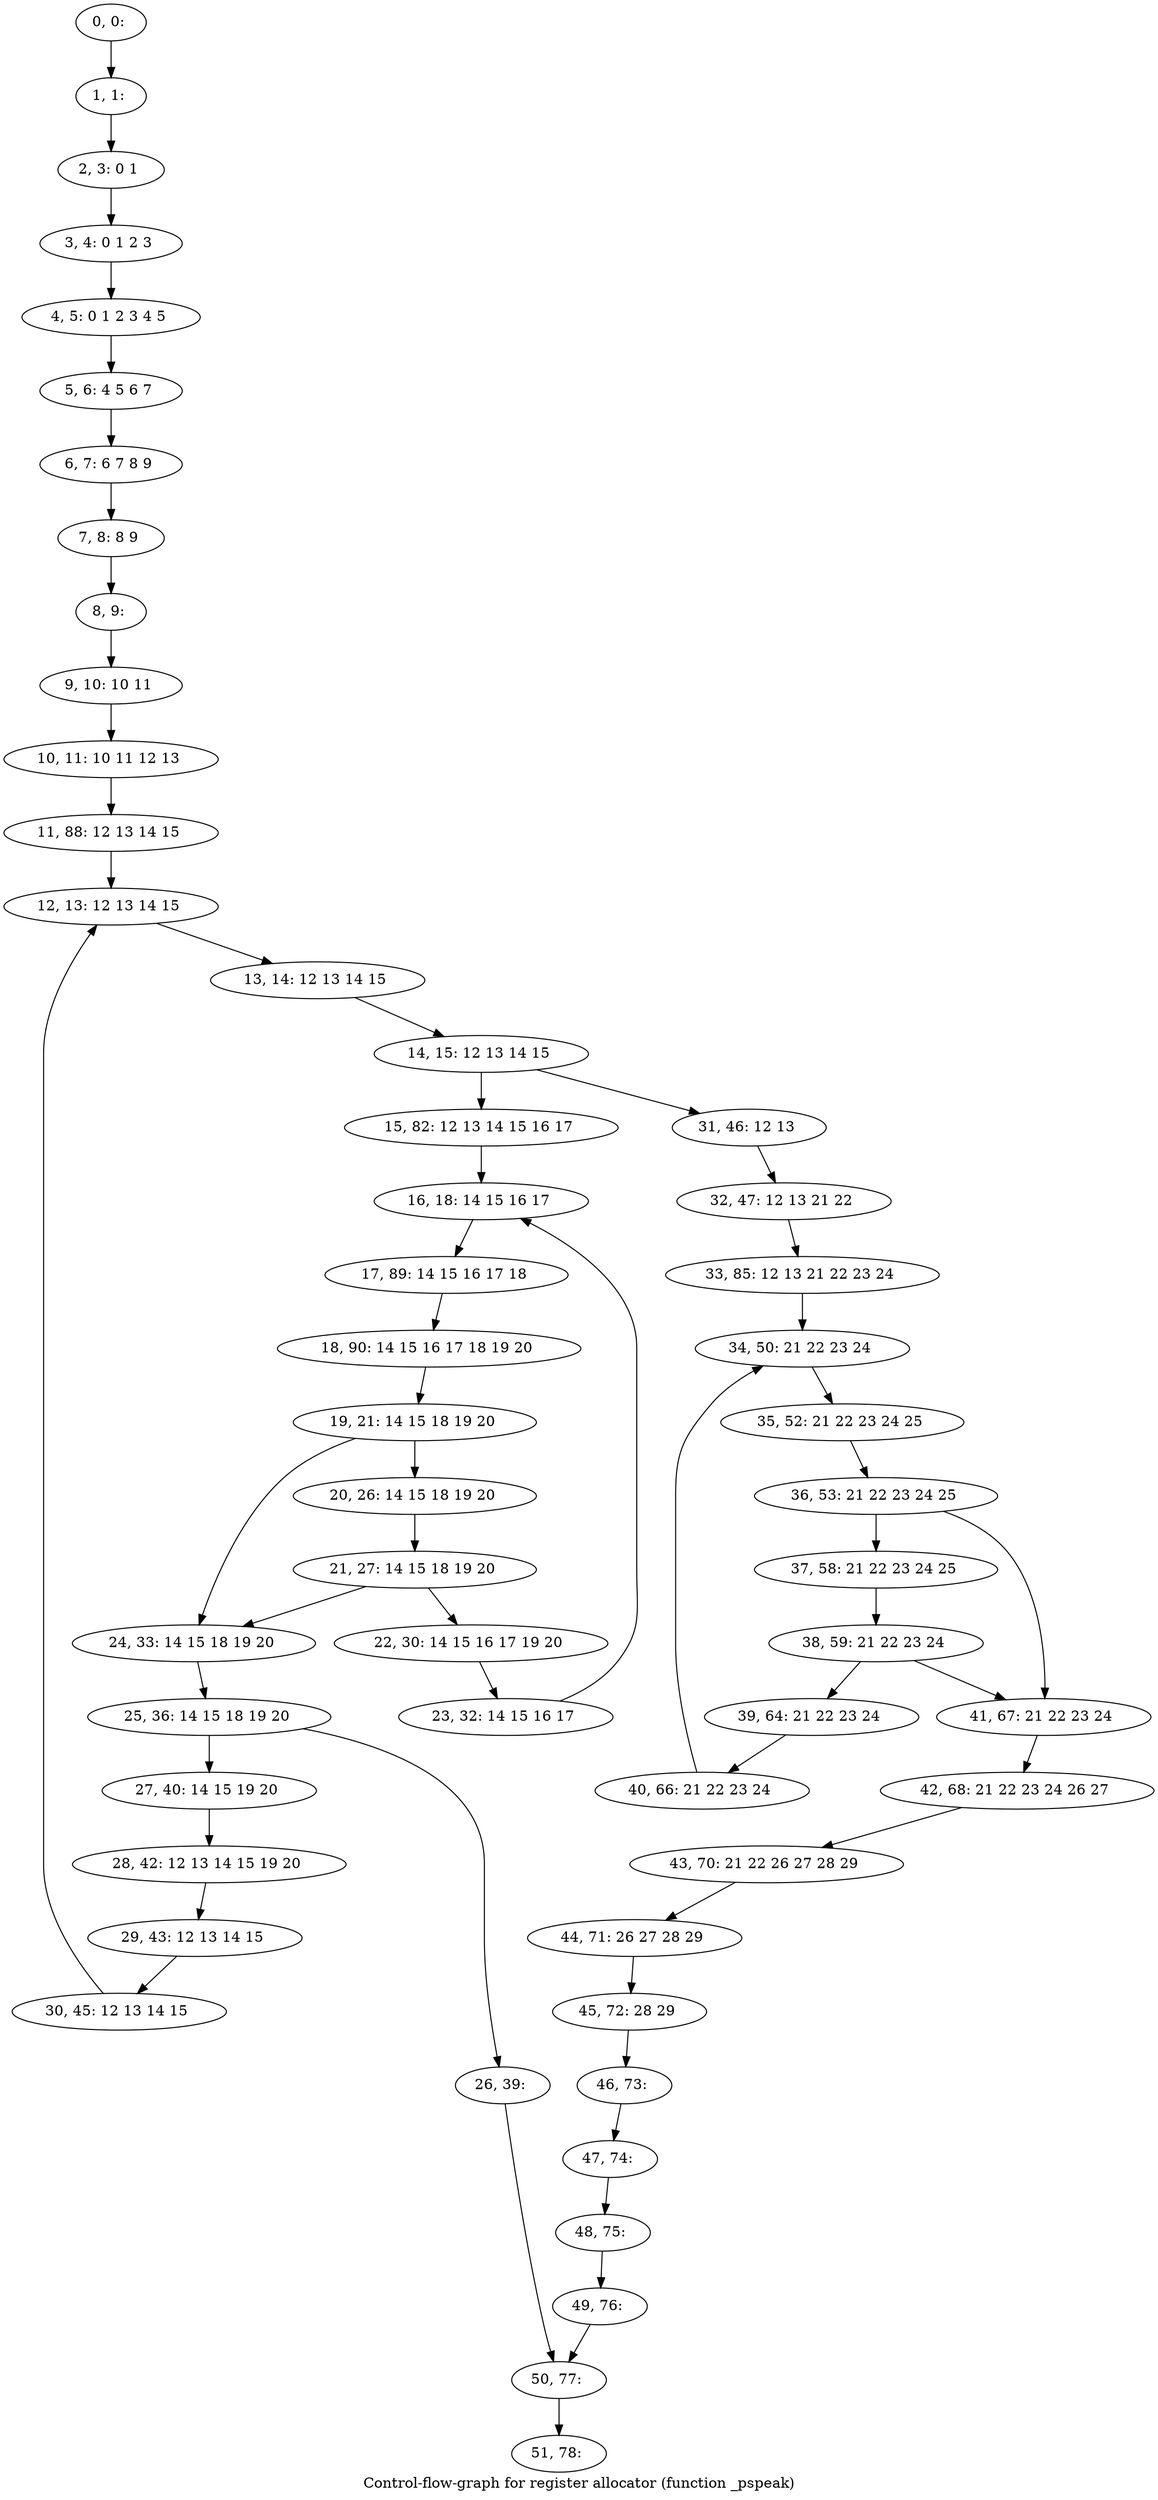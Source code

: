 digraph G {
graph [label="Control-flow-graph for register allocator (function _pspeak)"]
0[label="0, 0: "];
1[label="1, 1: "];
2[label="2, 3: 0 1 "];
3[label="3, 4: 0 1 2 3 "];
4[label="4, 5: 0 1 2 3 4 5 "];
5[label="5, 6: 4 5 6 7 "];
6[label="6, 7: 6 7 8 9 "];
7[label="7, 8: 8 9 "];
8[label="8, 9: "];
9[label="9, 10: 10 11 "];
10[label="10, 11: 10 11 12 13 "];
11[label="11, 88: 12 13 14 15 "];
12[label="12, 13: 12 13 14 15 "];
13[label="13, 14: 12 13 14 15 "];
14[label="14, 15: 12 13 14 15 "];
15[label="15, 82: 12 13 14 15 16 17 "];
16[label="16, 18: 14 15 16 17 "];
17[label="17, 89: 14 15 16 17 18 "];
18[label="18, 90: 14 15 16 17 18 19 20 "];
19[label="19, 21: 14 15 18 19 20 "];
20[label="20, 26: 14 15 18 19 20 "];
21[label="21, 27: 14 15 18 19 20 "];
22[label="22, 30: 14 15 16 17 19 20 "];
23[label="23, 32: 14 15 16 17 "];
24[label="24, 33: 14 15 18 19 20 "];
25[label="25, 36: 14 15 18 19 20 "];
26[label="26, 39: "];
27[label="27, 40: 14 15 19 20 "];
28[label="28, 42: 12 13 14 15 19 20 "];
29[label="29, 43: 12 13 14 15 "];
30[label="30, 45: 12 13 14 15 "];
31[label="31, 46: 12 13 "];
32[label="32, 47: 12 13 21 22 "];
33[label="33, 85: 12 13 21 22 23 24 "];
34[label="34, 50: 21 22 23 24 "];
35[label="35, 52: 21 22 23 24 25 "];
36[label="36, 53: 21 22 23 24 25 "];
37[label="37, 58: 21 22 23 24 25 "];
38[label="38, 59: 21 22 23 24 "];
39[label="39, 64: 21 22 23 24 "];
40[label="40, 66: 21 22 23 24 "];
41[label="41, 67: 21 22 23 24 "];
42[label="42, 68: 21 22 23 24 26 27 "];
43[label="43, 70: 21 22 26 27 28 29 "];
44[label="44, 71: 26 27 28 29 "];
45[label="45, 72: 28 29 "];
46[label="46, 73: "];
47[label="47, 74: "];
48[label="48, 75: "];
49[label="49, 76: "];
50[label="50, 77: "];
51[label="51, 78: "];
0->1 ;
1->2 ;
2->3 ;
3->4 ;
4->5 ;
5->6 ;
6->7 ;
7->8 ;
8->9 ;
9->10 ;
10->11 ;
11->12 ;
12->13 ;
13->14 ;
14->15 ;
14->31 ;
15->16 ;
16->17 ;
17->18 ;
18->19 ;
19->20 ;
19->24 ;
20->21 ;
21->22 ;
21->24 ;
22->23 ;
23->16 ;
24->25 ;
25->26 ;
25->27 ;
26->50 ;
27->28 ;
28->29 ;
29->30 ;
30->12 ;
31->32 ;
32->33 ;
33->34 ;
34->35 ;
35->36 ;
36->37 ;
36->41 ;
37->38 ;
38->39 ;
38->41 ;
39->40 ;
40->34 ;
41->42 ;
42->43 ;
43->44 ;
44->45 ;
45->46 ;
46->47 ;
47->48 ;
48->49 ;
49->50 ;
50->51 ;
}
